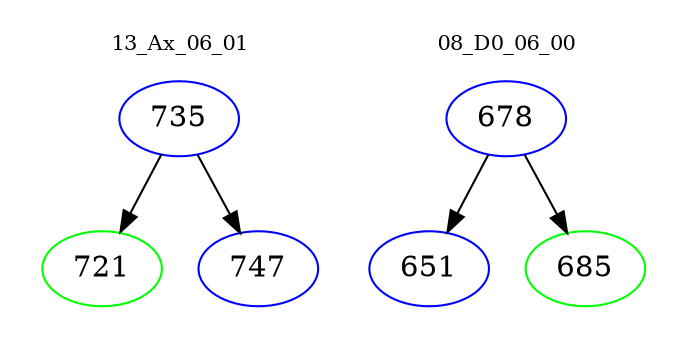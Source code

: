 digraph{
subgraph cluster_0 {
color = white
label = "13_Ax_06_01";
fontsize=10;
T0_735 [label="735", color="blue"]
T0_735 -> T0_721 [color="black"]
T0_721 [label="721", color="green"]
T0_735 -> T0_747 [color="black"]
T0_747 [label="747", color="blue"]
}
subgraph cluster_1 {
color = white
label = "08_D0_06_00";
fontsize=10;
T1_678 [label="678", color="blue"]
T1_678 -> T1_651 [color="black"]
T1_651 [label="651", color="blue"]
T1_678 -> T1_685 [color="black"]
T1_685 [label="685", color="green"]
}
}
